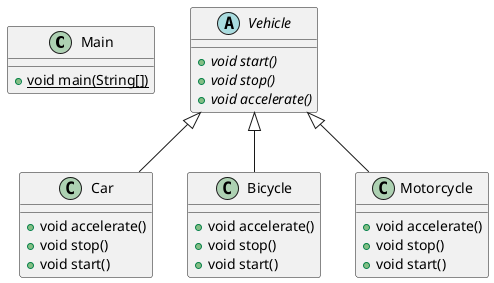 @startuml
class Main {
+ {static} void main(String[])
}

class Car {
+ void accelerate()
+ void stop()
+ void start()
}

class Bicycle {
+ void accelerate()
+ void stop()
+ void start()
}

abstract class Vehicle {
+ {abstract}void start()
+ {abstract}void stop()
+ {abstract}void accelerate()
}

class Motorcycle {
+ void accelerate()
+ void stop()
+ void start()
}



Vehicle <|-- Car
Vehicle <|-- Bicycle
Vehicle <|-- Motorcycle
@enduml